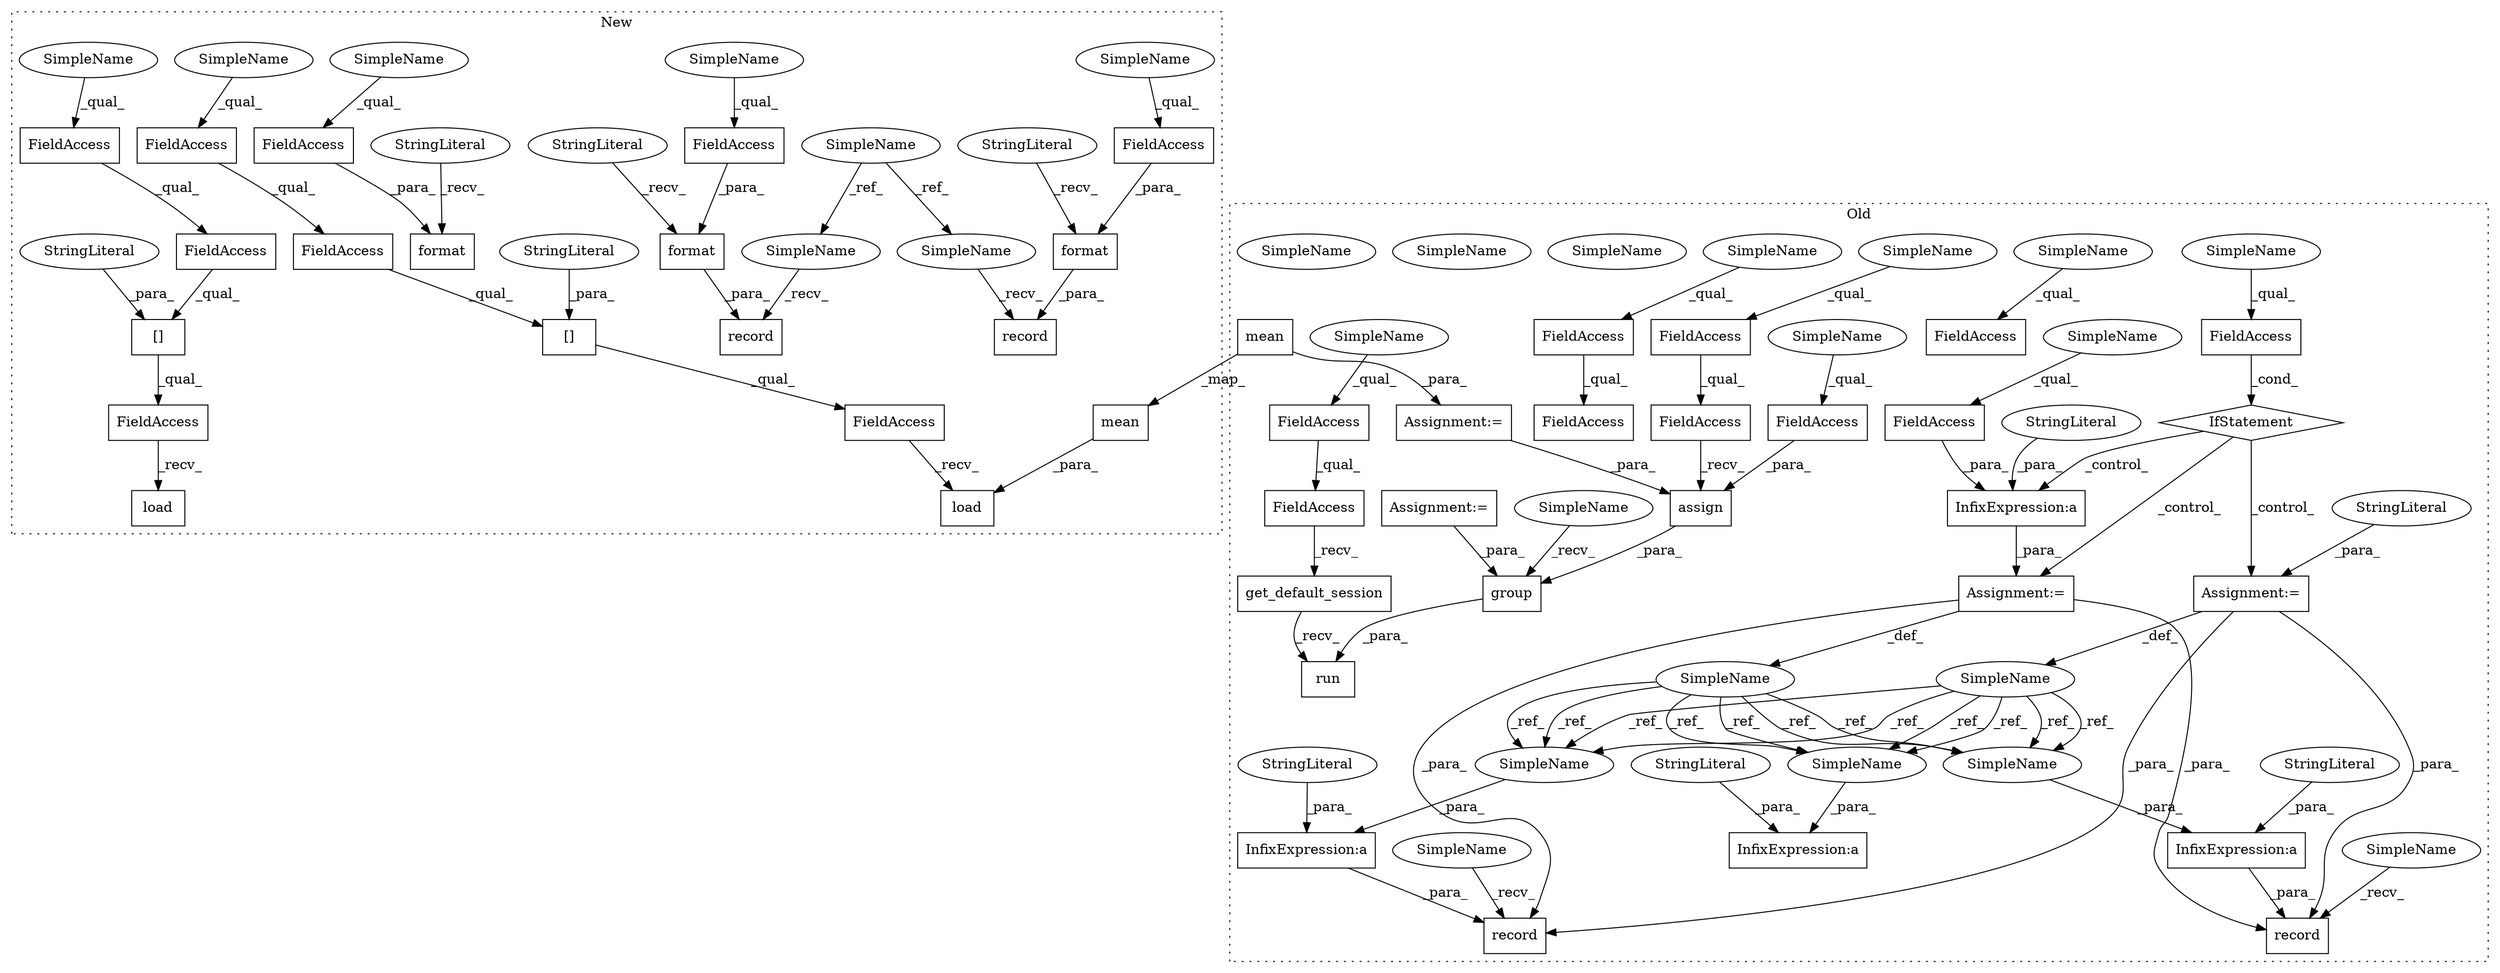 digraph G {
subgraph cluster0 {
1 [label="get_default_session" a="32" s="3584" l="21" shape="box"];
3 [label="FieldAccess" a="22" s="3563" l="20" shape="box"];
4 [label="FieldAccess" a="22" s="3563" l="17" shape="box"];
6 [label="run" a="32" s="3606,3733" l="4,1" shape="box"];
8 [label="Assignment:=" a="7" s="3523" l="1" shape="box"];
9 [label="group" a="32" s="3621,3732" l="6,1" shape="box"];
10 [label="FieldAccess" a="22" s="3627" l="17" shape="box"];
11 [label="FieldAccess" a="22" s="3627" l="20" shape="box"];
12 [label="FieldAccess" a="22" s="3681" l="17" shape="box"];
13 [label="FieldAccess" a="22" s="3681" l="20" shape="box"];
15 [label="Assignment:=" a="7" s="3486" l="1" shape="box"];
16 [label="assign" a="32" s="3648,3679" l="7,1" shape="box"];
17 [label="FieldAccess" a="22" s="3655" l="15" shape="box"];
23 [label="mean" a="32" s="3493,3507" l="5,1" shape="box"];
25 [label="FieldAccess" a="22" s="3851" l="9" shape="box"];
26 [label="InfixExpression:a" a="27" s="3860" l="3" shape="box"];
27 [label="InfixExpression:a" a="27" s="3931" l="3" shape="box"];
28 [label="InfixExpression:a" a="27" s="4120" l="3" shape="box"];
29 [label="InfixExpression:a" a="27" s="4067" l="3" shape="box"];
30 [label="FieldAccess" a="22" s="3709" l="14" shape="box"];
34 [label="SimpleName" a="42" s="3889" l="6" shape="ellipse"];
35 [label="SimpleName" a="42" s="3843" l="6" shape="ellipse"];
37 [label="FieldAccess" a="22" s="3824" l="9" shape="box"];
44 [label="record" a="32" s="4054,4092" l="7,1" shape="box"];
46 [label="record" a="32" s="3918,3958" l="7,1" shape="box"];
47 [label="IfStatement" a="25" s="3820,3833" l="4,2" shape="diamond"];
48 [label="StringLiteral" a="45" s="4070" l="11" shape="ellipse"];
49 [label="Assignment:=" a="7" s="3849" l="1" shape="box"];
50 [label="StringLiteral" a="45" s="3934" l="12" shape="ellipse"];
53 [label="Assignment:=" a="7" s="3895" l="1" shape="box"];
54 [label="StringLiteral" a="45" s="3896" l="2" shape="ellipse"];
55 [label="StringLiteral" a="45" s="3863" l="3" shape="ellipse"];
56 [label="StringLiteral" a="45" s="4123" l="7" shape="ellipse"];
59 [label="SimpleName" a="42" s="3824" l="4" shape="ellipse"];
60 [label="SimpleName" a="42" s="3709" l="4" shape="ellipse"];
61 [label="SimpleName" a="42" s="3851" l="4" shape="ellipse"];
62 [label="SimpleName" a="42" s="3655" l="4" shape="ellipse"];
70 [label="SimpleName" a="42" s="3563" l="10" shape="ellipse"];
71 [label="SimpleName" a="42" s="3627" l="10" shape="ellipse"];
72 [label="SimpleName" a="42" s="3681" l="10" shape="ellipse"];
73 [label="SimpleName" a="42" s="3610" l="10" shape="ellipse"];
74 [label="SimpleName" a="42" s="4114" l="6" shape="ellipse"];
75 [label="SimpleName" a="42" s="4061" l="6" shape="ellipse"];
76 [label="SimpleName" a="42" s="3925" l="6" shape="ellipse"];
77 [label="SimpleName" a="42" s="4114" l="6" shape="ellipse"];
78 [label="SimpleName" a="42" s="3925" l="6" shape="ellipse"];
79 [label="SimpleName" a="42" s="4061" l="6" shape="ellipse"];
80 [label="SimpleName" a="42" s="3910" l="7" shape="ellipse"];
81 [label="SimpleName" a="42" s="4046" l="7" shape="ellipse"];
label = "Old";
style="dotted";
}
subgraph cluster1 {
2 [label="format" a="32" s="2775,2792" l="7,1" shape="box"];
5 [label="FieldAccess" a="22" s="2782" l="10" shape="box"];
7 [label="StringLiteral" a="45" s="2759" l="15" shape="ellipse"];
14 [label="record" a="32" s="2752,2805" l="7,1" shape="box"];
18 [label="FieldAccess" a="22" s="2512" l="10" shape="box"];
19 [label="FieldAccess" a="22" s="2512" l="19" shape="box"];
20 [label="[]" a="2" s="2512,2541" l="20,1" shape="box"];
21 [label="FieldAccess" a="22" s="2512" l="37" shape="box"];
22 [label="load" a="32" s="2550,2576" l="5,1" shape="box"];
24 [label="mean" a="32" s="2561,2575" l="5,1" shape="box"];
31 [label="FieldAccess" a="22" s="2994" l="10" shape="box"];
32 [label="format" a="32" s="2987,3004" l="7,1" shape="box"];
33 [label="FieldAccess" a="22" s="2585" l="10" shape="box"];
36 [label="FieldAccess" a="22" s="2932" l="10" shape="box"];
38 [label="FieldAccess" a="22" s="2585" l="19" shape="box"];
39 [label="[]" a="2" s="2585,2614" l="20,1" shape="box"];
40 [label="FieldAccess" a="22" s="2585" l="36" shape="box"];
41 [label="format" a="32" s="2925,2942" l="7,1" shape="box"];
42 [label="load" a="32" s="2622,2656" l="5,1" shape="box"];
43 [label="record" a="32" s="2903,2954" l="7,1" shape="box"];
45 [label="SimpleName" a="42" s="2443" l="7" shape="ellipse"];
51 [label="StringLiteral" a="45" s="2910" l="14" shape="ellipse"];
52 [label="StringLiteral" a="45" s="2976" l="10" shape="ellipse"];
57 [label="StringLiteral" a="45" s="2532" l="9" shape="ellipse"];
58 [label="StringLiteral" a="45" s="2605" l="9" shape="ellipse"];
63 [label="SimpleName" a="42" s="2994" l="4" shape="ellipse"];
64 [label="SimpleName" a="42" s="2932" l="4" shape="ellipse"];
65 [label="SimpleName" a="42" s="2512" l="4" shape="ellipse"];
66 [label="SimpleName" a="42" s="2782" l="4" shape="ellipse"];
67 [label="SimpleName" a="42" s="2585" l="4" shape="ellipse"];
68 [label="SimpleName" a="42" s="2895" l="7" shape="ellipse"];
69 [label="SimpleName" a="42" s="2744" l="7" shape="ellipse"];
label = "New";
style="dotted";
}
1 -> 6 [label="_recv_"];
2 -> 14 [label="_para_"];
3 -> 1 [label="_recv_"];
4 -> 3 [label="_qual_"];
5 -> 2 [label="_para_"];
7 -> 2 [label="_recv_"];
8 -> 9 [label="_para_"];
9 -> 6 [label="_para_"];
10 -> 11 [label="_qual_"];
11 -> 16 [label="_recv_"];
12 -> 13 [label="_qual_"];
15 -> 16 [label="_para_"];
16 -> 9 [label="_para_"];
17 -> 16 [label="_para_"];
18 -> 19 [label="_qual_"];
19 -> 20 [label="_qual_"];
20 -> 21 [label="_qual_"];
21 -> 22 [label="_recv_"];
23 -> 15 [label="_para_"];
23 -> 24 [label="_map_"];
24 -> 22 [label="_para_"];
25 -> 26 [label="_para_"];
26 -> 49 [label="_para_"];
27 -> 46 [label="_para_"];
29 -> 44 [label="_para_"];
31 -> 32 [label="_para_"];
33 -> 38 [label="_qual_"];
34 -> 77 [label="_ref_"];
34 -> 79 [label="_ref_"];
34 -> 79 [label="_ref_"];
34 -> 78 [label="_ref_"];
34 -> 77 [label="_ref_"];
34 -> 78 [label="_ref_"];
35 -> 78 [label="_ref_"];
35 -> 79 [label="_ref_"];
35 -> 79 [label="_ref_"];
35 -> 78 [label="_ref_"];
35 -> 77 [label="_ref_"];
35 -> 77 [label="_ref_"];
36 -> 41 [label="_para_"];
37 -> 47 [label="_cond_"];
38 -> 39 [label="_qual_"];
39 -> 40 [label="_qual_"];
40 -> 42 [label="_recv_"];
41 -> 43 [label="_para_"];
45 -> 68 [label="_ref_"];
45 -> 69 [label="_ref_"];
47 -> 49 [label="_control_"];
47 -> 26 [label="_control_"];
47 -> 53 [label="_control_"];
48 -> 29 [label="_para_"];
49 -> 44 [label="_para_"];
49 -> 46 [label="_para_"];
49 -> 35 [label="_def_"];
50 -> 27 [label="_para_"];
51 -> 41 [label="_recv_"];
52 -> 32 [label="_recv_"];
53 -> 44 [label="_para_"];
53 -> 46 [label="_para_"];
53 -> 34 [label="_def_"];
54 -> 53 [label="_para_"];
55 -> 26 [label="_para_"];
56 -> 28 [label="_para_"];
57 -> 20 [label="_para_"];
58 -> 39 [label="_para_"];
59 -> 37 [label="_qual_"];
60 -> 30 [label="_qual_"];
61 -> 25 [label="_qual_"];
62 -> 17 [label="_qual_"];
63 -> 31 [label="_qual_"];
64 -> 36 [label="_qual_"];
65 -> 18 [label="_qual_"];
66 -> 5 [label="_qual_"];
67 -> 33 [label="_qual_"];
68 -> 43 [label="_recv_"];
69 -> 14 [label="_recv_"];
70 -> 4 [label="_qual_"];
71 -> 10 [label="_qual_"];
72 -> 12 [label="_qual_"];
73 -> 9 [label="_recv_"];
77 -> 28 [label="_para_"];
78 -> 27 [label="_para_"];
79 -> 29 [label="_para_"];
80 -> 46 [label="_recv_"];
81 -> 44 [label="_recv_"];
}